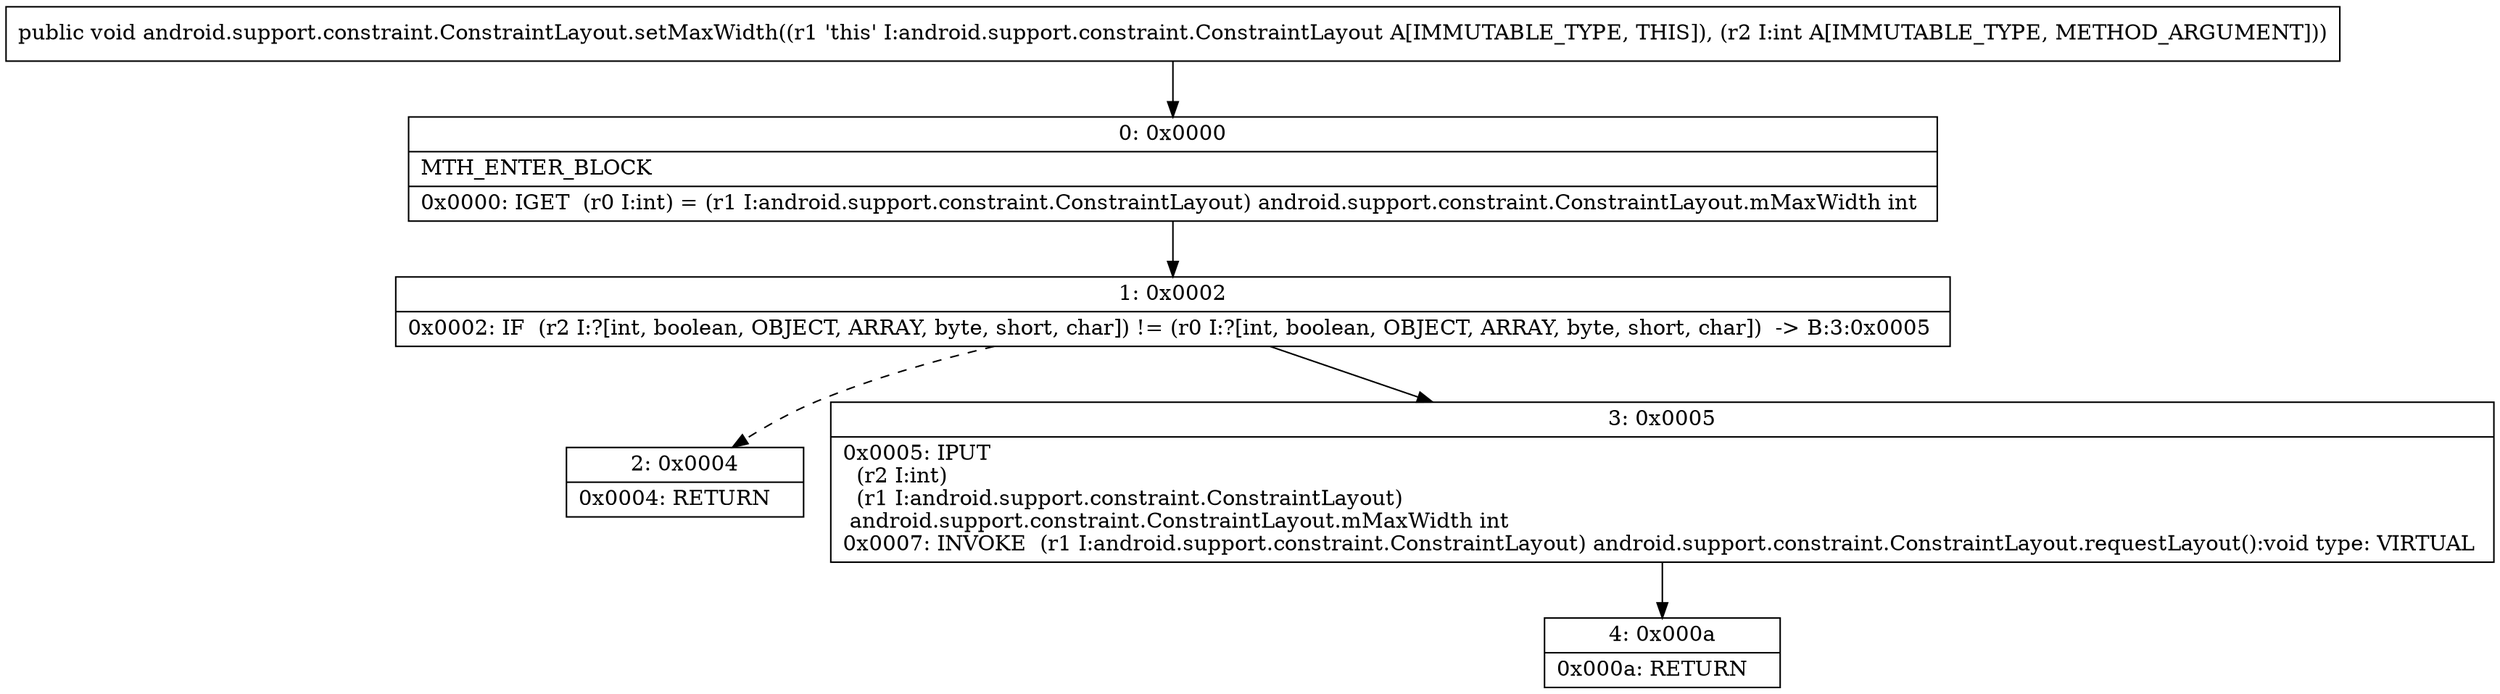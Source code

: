 digraph "CFG forandroid.support.constraint.ConstraintLayout.setMaxWidth(I)V" {
Node_0 [shape=record,label="{0\:\ 0x0000|MTH_ENTER_BLOCK\l|0x0000: IGET  (r0 I:int) = (r1 I:android.support.constraint.ConstraintLayout) android.support.constraint.ConstraintLayout.mMaxWidth int \l}"];
Node_1 [shape=record,label="{1\:\ 0x0002|0x0002: IF  (r2 I:?[int, boolean, OBJECT, ARRAY, byte, short, char]) != (r0 I:?[int, boolean, OBJECT, ARRAY, byte, short, char])  \-\> B:3:0x0005 \l}"];
Node_2 [shape=record,label="{2\:\ 0x0004|0x0004: RETURN   \l}"];
Node_3 [shape=record,label="{3\:\ 0x0005|0x0005: IPUT  \l  (r2 I:int)\l  (r1 I:android.support.constraint.ConstraintLayout)\l android.support.constraint.ConstraintLayout.mMaxWidth int \l0x0007: INVOKE  (r1 I:android.support.constraint.ConstraintLayout) android.support.constraint.ConstraintLayout.requestLayout():void type: VIRTUAL \l}"];
Node_4 [shape=record,label="{4\:\ 0x000a|0x000a: RETURN   \l}"];
MethodNode[shape=record,label="{public void android.support.constraint.ConstraintLayout.setMaxWidth((r1 'this' I:android.support.constraint.ConstraintLayout A[IMMUTABLE_TYPE, THIS]), (r2 I:int A[IMMUTABLE_TYPE, METHOD_ARGUMENT])) }"];
MethodNode -> Node_0;
Node_0 -> Node_1;
Node_1 -> Node_2[style=dashed];
Node_1 -> Node_3;
Node_3 -> Node_4;
}


